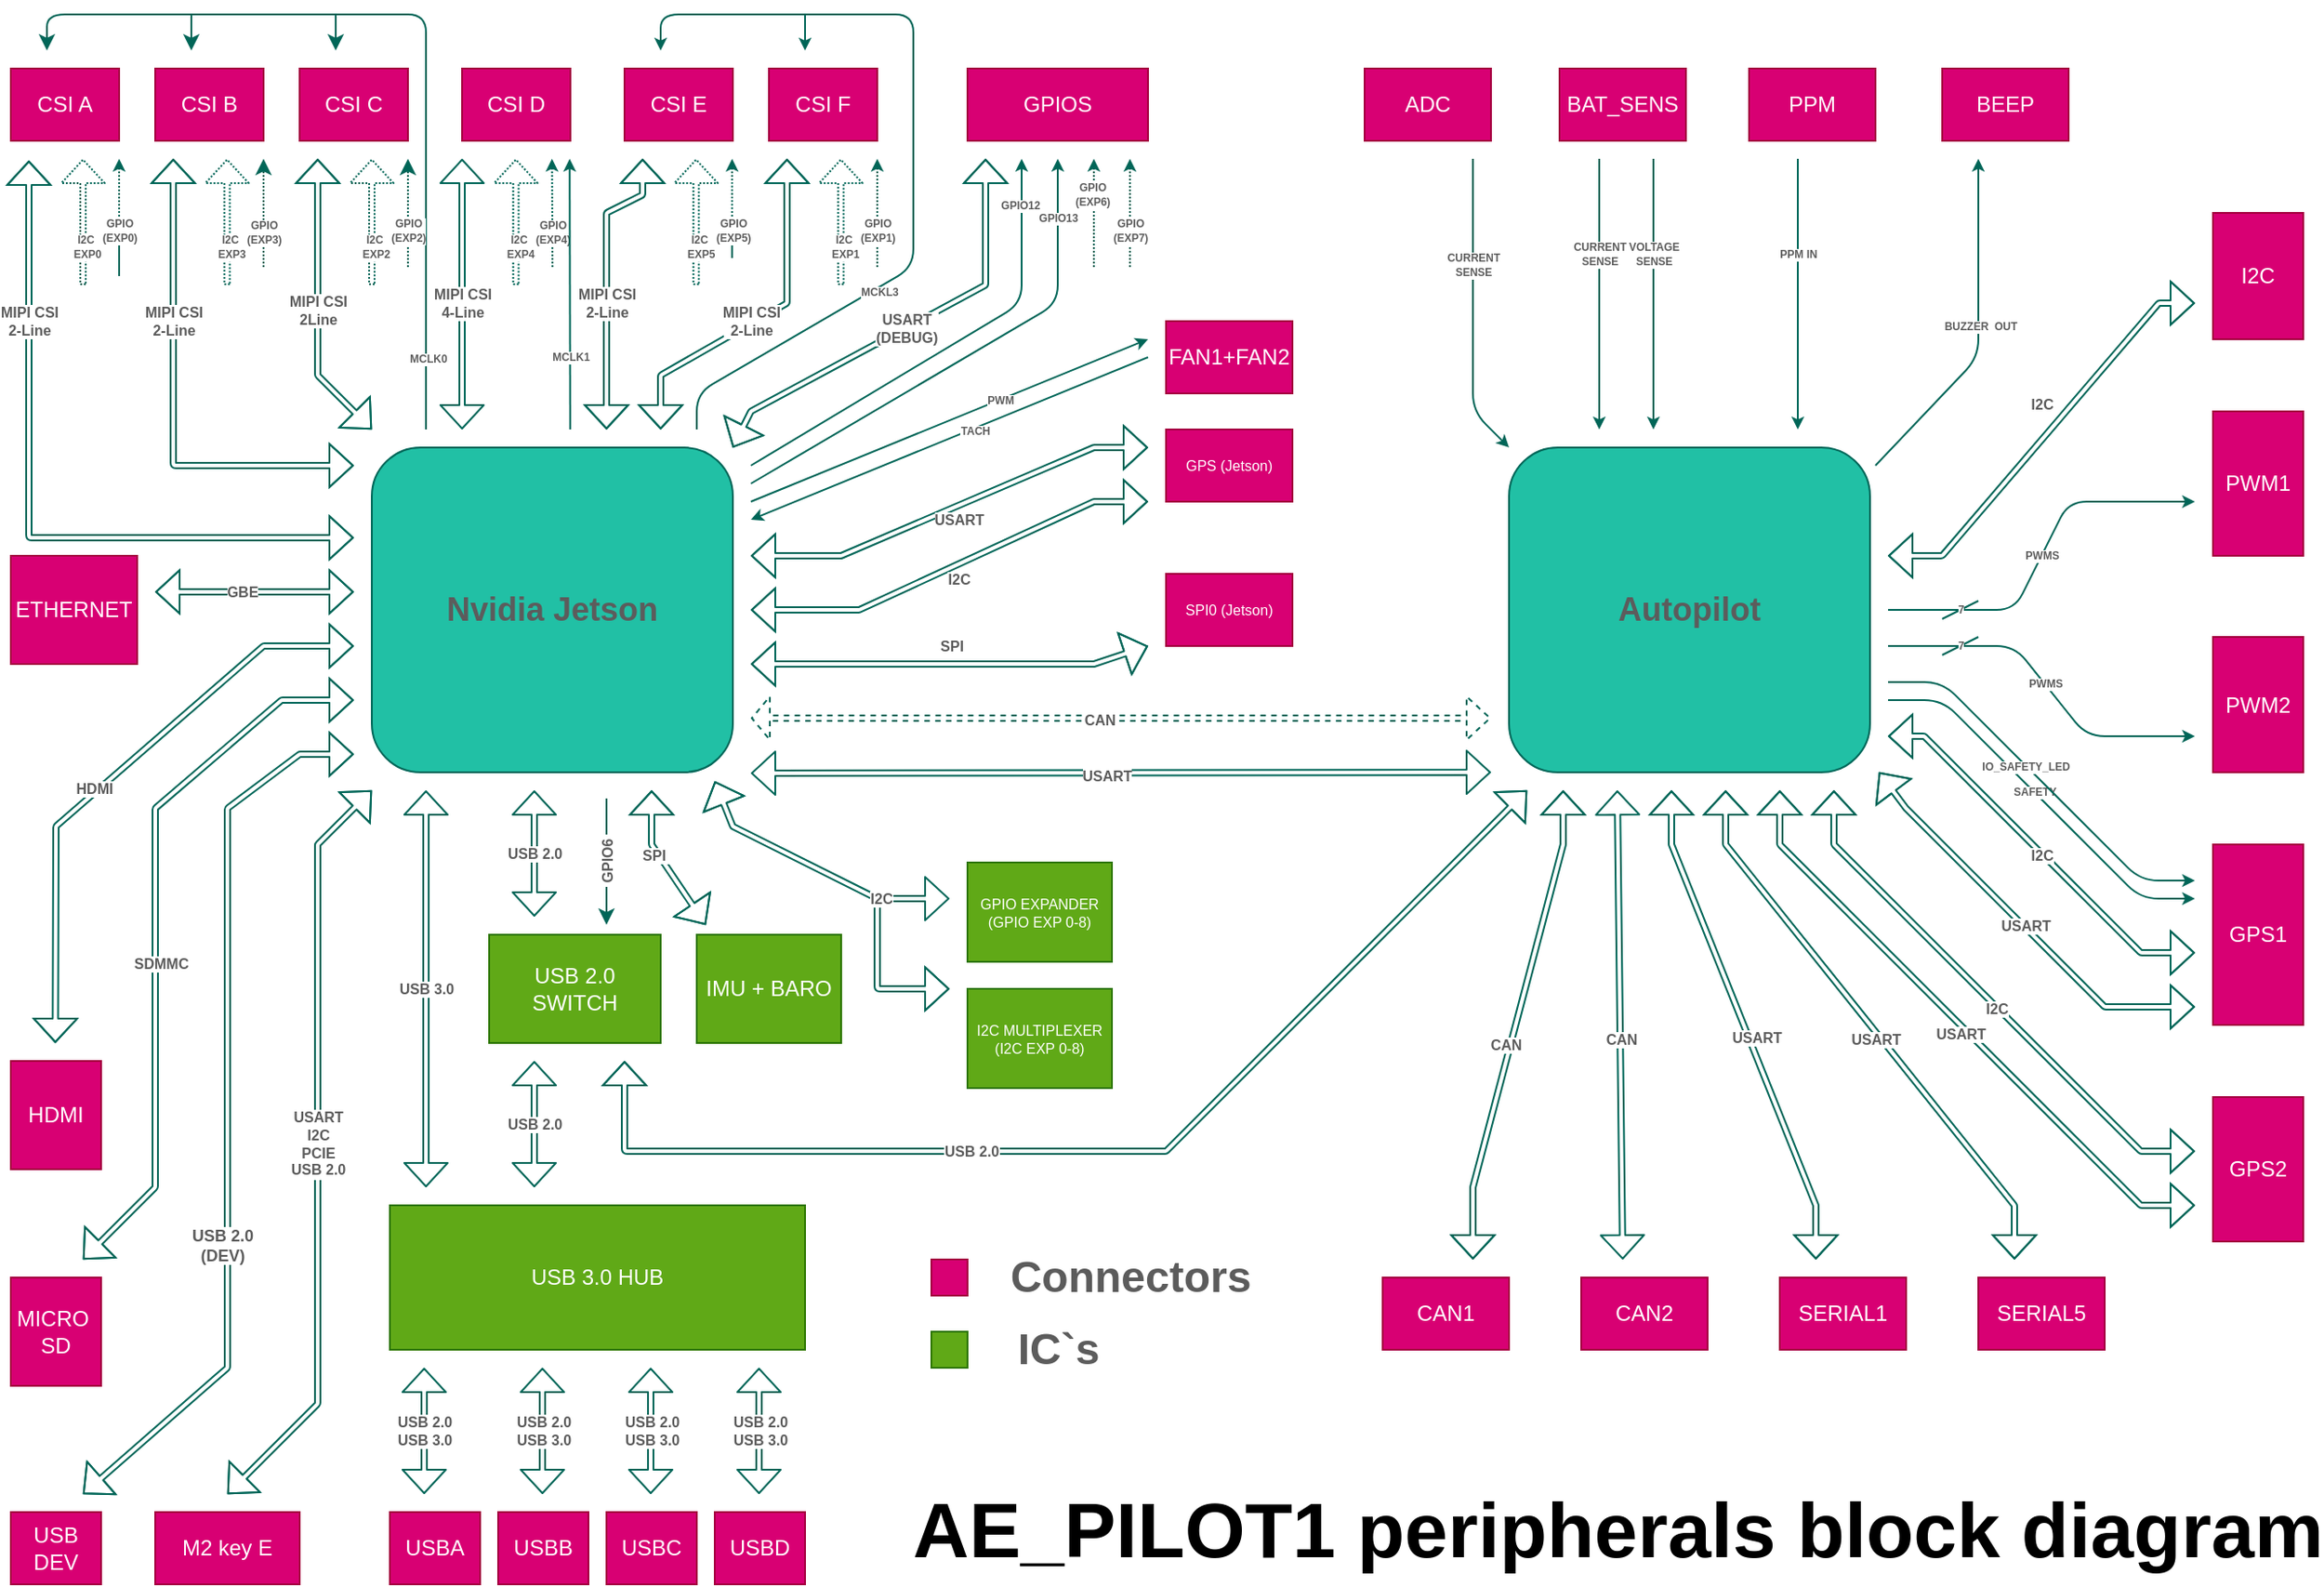 <mxfile version="14.8.3" type="device"><diagram name="Page-1" id="c7558073-3199-34d8-9f00-42111426c3f3"><mxGraphModel dx="3162" dy="1237" grid="1" gridSize="10" guides="1" tooltips="1" connect="1" arrows="1" fold="1" page="1" pageScale="1" pageWidth="826" pageHeight="1169" math="0" shadow="0"><root><mxCell id="0"/><mxCell id="1" parent="0"/><mxCell id="6GykgVxnJvxnCeOibvYY-97" value="&lt;font style=&quot;font-size: 18px&quot;&gt;&lt;b&gt;Nvidia Jetson&lt;/b&gt;&lt;/font&gt;" style="rounded=1;whiteSpace=wrap;html=1;fillColor=#21C0A5;strokeColor=#006658;fontColor=#5C5C5C;" parent="1" vertex="1"><mxGeometry x="-280" y="390" width="200" height="180" as="geometry"/></mxCell><mxCell id="6GykgVxnJvxnCeOibvYY-98" value="&lt;font style=&quot;font-size: 18px&quot;&gt;&lt;b&gt;Autopilot&lt;/b&gt;&lt;/font&gt;" style="rounded=1;whiteSpace=wrap;html=1;fillColor=#21C0A5;strokeColor=#006658;fontColor=#5C5C5C;" parent="1" vertex="1"><mxGeometry x="350" y="390" width="200" height="180" as="geometry"/></mxCell><mxCell id="6GykgVxnJvxnCeOibvYY-100" value="" style="endArrow=classic;startArrow=block;html=1;strokeWidth=1;shape=flexArrow;targetPerimeterSpacing=0;endSize=4;strokeColor=#006658;fontColor=#5C5C5C;width=3;startSize=4;" parent="1" edge="1"><mxGeometry width="100" height="100" relative="1" as="geometry"><mxPoint x="-70" y="570.5" as="sourcePoint"/><mxPoint x="340" y="570" as="targetPoint"/></mxGeometry></mxCell><mxCell id="6GykgVxnJvxnCeOibvYY-101" value="USART" style="edgeLabel;html=1;align=center;verticalAlign=middle;resizable=0;points=[];fontColor=#5C5C5C;fontSize=8;fontStyle=1" parent="6GykgVxnJvxnCeOibvYY-100" vertex="1" connectable="0"><mxGeometry x="-0.115" y="-2" relative="1" as="geometry"><mxPoint x="15" y="-1" as="offset"/></mxGeometry></mxCell><mxCell id="6GykgVxnJvxnCeOibvYY-103" value="USB 3.0 HUB" style="rounded=0;whiteSpace=wrap;html=1;fillColor=#60a917;strokeColor=#2D7600;fontColor=#ffffff;" parent="1" vertex="1"><mxGeometry x="-270" y="810" width="230" height="80" as="geometry"/></mxCell><mxCell id="6GykgVxnJvxnCeOibvYY-107" value="USB 2.0 SWITCH" style="rounded=0;whiteSpace=wrap;html=1;sketch=0;fontColor=#ffffff;strokeColor=#2D7600;fillColor=#60a917;" parent="1" vertex="1"><mxGeometry x="-215" y="660" width="95" height="60" as="geometry"/></mxCell><mxCell id="6GykgVxnJvxnCeOibvYY-108" value="USB 2.0" style="shape=flexArrow;endArrow=classic;startArrow=classic;html=1;fontColor=#5C5C5C;strokeColor=#006658;fillColor=none;fontSize=8;fontStyle=1;width=3;endSize=4;startSize=4;" parent="1" edge="1"><mxGeometry width="100" height="100" relative="1" as="geometry"><mxPoint x="-190" y="650" as="sourcePoint"/><mxPoint x="-190" y="580" as="targetPoint"/></mxGeometry></mxCell><mxCell id="6GykgVxnJvxnCeOibvYY-109" value="USB 3.0" style="shape=flexArrow;endArrow=classic;startArrow=classic;html=1;fontColor=#5C5C5C;strokeColor=#006658;fillColor=none;fontSize=8;fontStyle=1;width=3;endSize=4;startSize=4;" parent="1" edge="1"><mxGeometry width="100" height="100" relative="1" as="geometry"><mxPoint x="-250" y="800" as="sourcePoint"/><mxPoint x="-250" y="580" as="targetPoint"/></mxGeometry></mxCell><mxCell id="6GykgVxnJvxnCeOibvYY-110" value="USB 2.0" style="shape=flexArrow;endArrow=classic;startArrow=classic;html=1;fontColor=#5C5C5C;strokeColor=#006658;fillColor=none;fontSize=8;fontStyle=1;width=3;endSize=4;startSize=4;" parent="1" edge="1"><mxGeometry width="100" height="100" relative="1" as="geometry"><mxPoint x="-190" y="800" as="sourcePoint"/><mxPoint x="-190" y="730" as="targetPoint"/></mxGeometry></mxCell><mxCell id="6GykgVxnJvxnCeOibvYY-111" value="" style="shape=flexArrow;endArrow=classic;startArrow=classic;html=1;fontColor=#5C5C5C;strokeColor=#006658;fillColor=none;width=3;endSize=4;startSize=4;" parent="1" edge="1"><mxGeometry width="100" height="100" relative="1" as="geometry"><mxPoint x="-140" y="730" as="sourcePoint"/><mxPoint x="360" y="580" as="targetPoint"/><Array as="points"><mxPoint x="-140" y="780"/><mxPoint x="160" y="780"/></Array></mxGeometry></mxCell><mxCell id="6GykgVxnJvxnCeOibvYY-112" value="USB 2.0" style="edgeLabel;html=1;align=center;verticalAlign=middle;resizable=0;points=[];fontColor=#5C5C5C;fontSize=8;fontStyle=1" parent="6GykgVxnJvxnCeOibvYY-111" vertex="1" connectable="0"><mxGeometry x="-0.148" y="4" relative="1" as="geometry"><mxPoint x="-28" y="4" as="offset"/></mxGeometry></mxCell><mxCell id="6GykgVxnJvxnCeOibvYY-113" value="&amp;nbsp;GPIO6&amp;nbsp;" style="endArrow=classic;html=1;fontColor=#5C5C5C;strokeColor=#006658;fillColor=none;horizontal=0;labelPosition=center;verticalLabelPosition=middle;align=center;verticalAlign=middle;fontSize=8;fontStyle=1" parent="1" edge="1"><mxGeometry width="50" height="50" relative="1" as="geometry"><mxPoint x="-150" y="584.5" as="sourcePoint"/><mxPoint x="-150" y="654.5" as="targetPoint"/><Array as="points"><mxPoint x="-150" y="614.5"/></Array></mxGeometry></mxCell><mxCell id="6GykgVxnJvxnCeOibvYY-114" value="USBA" style="rounded=0;whiteSpace=wrap;html=1;sketch=0;fontColor=#ffffff;strokeColor=#A50040;fillColor=#d80073;" parent="1" vertex="1"><mxGeometry x="-270" y="980" width="50" height="40" as="geometry"/></mxCell><mxCell id="6GykgVxnJvxnCeOibvYY-115" value="USBB" style="rounded=0;whiteSpace=wrap;html=1;sketch=0;fontColor=#ffffff;strokeColor=#A50040;fillColor=#d80073;" parent="1" vertex="1"><mxGeometry x="-210" y="980" width="50" height="40" as="geometry"/></mxCell><mxCell id="6GykgVxnJvxnCeOibvYY-116" value="USBC" style="rounded=0;whiteSpace=wrap;html=1;sketch=0;fontColor=#ffffff;strokeColor=#A50040;fillColor=#d80073;" parent="1" vertex="1"><mxGeometry x="-150" y="980" width="50" height="40" as="geometry"/></mxCell><mxCell id="6GykgVxnJvxnCeOibvYY-117" value="USBD" style="rounded=0;whiteSpace=wrap;html=1;sketch=0;fontColor=#ffffff;strokeColor=#A50040;fillColor=#d80073;" parent="1" vertex="1"><mxGeometry x="-90" y="980" width="50" height="40" as="geometry"/></mxCell><mxCell id="6GykgVxnJvxnCeOibvYY-118" value="USB 2.0 &lt;br style=&quot;font-size: 8px;&quot;&gt;USB 3.0" style="shape=flexArrow;endArrow=classic;startArrow=classic;html=1;fontColor=#5C5C5C;strokeColor=#006658;fillColor=none;fontSize=8;fontStyle=1;width=3;endSize=4;startSize=4;" parent="1" edge="1"><mxGeometry width="100" height="100" relative="1" as="geometry"><mxPoint x="-251" y="970" as="sourcePoint"/><mxPoint x="-251" y="900" as="targetPoint"/></mxGeometry></mxCell><mxCell id="6GykgVxnJvxnCeOibvYY-121" value="USB 2.0 &lt;br style=&quot;font-size: 8px;&quot;&gt;USB 3.0" style="shape=flexArrow;endArrow=classic;startArrow=classic;html=1;fontColor=#5C5C5C;strokeColor=#006658;fillColor=none;fontSize=8;fontStyle=1;width=3;endSize=4;startSize=4;" parent="1" edge="1"><mxGeometry width="100" height="100" relative="1" as="geometry"><mxPoint x="-185.5" y="970" as="sourcePoint"/><mxPoint x="-185.5" y="900" as="targetPoint"/></mxGeometry></mxCell><mxCell id="6GykgVxnJvxnCeOibvYY-122" value="USB 2.0 &lt;br style=&quot;font-size: 8px;&quot;&gt;USB 3.0" style="shape=flexArrow;endArrow=classic;startArrow=classic;html=1;fontColor=#5C5C5C;strokeColor=#006658;fillColor=none;fontSize=8;fontStyle=1;width=3;endSize=4;startSize=4;" parent="1" edge="1"><mxGeometry width="100" height="100" relative="1" as="geometry"><mxPoint x="-125.5" y="970" as="sourcePoint"/><mxPoint x="-125.5" y="900" as="targetPoint"/></mxGeometry></mxCell><mxCell id="6GykgVxnJvxnCeOibvYY-123" value="USB 2.0 &lt;br style=&quot;font-size: 8px;&quot;&gt;USB 3.0" style="shape=flexArrow;endArrow=classic;startArrow=classic;html=1;fontColor=#5C5C5C;strokeColor=#006658;fillColor=none;fontSize=8;fontStyle=1;width=3;endSize=4;startSize=4;" parent="1" edge="1"><mxGeometry width="100" height="100" relative="1" as="geometry"><mxPoint x="-65.5" y="970" as="sourcePoint"/><mxPoint x="-65.5" y="900" as="targetPoint"/></mxGeometry></mxCell><mxCell id="6GykgVxnJvxnCeOibvYY-124" value="M2 key E" style="rounded=0;whiteSpace=wrap;html=1;sketch=0;fontColor=#ffffff;strokeColor=#A50040;fillColor=#d80073;" parent="1" vertex="1"><mxGeometry x="-400" y="980" width="80" height="40" as="geometry"/></mxCell><mxCell id="6GykgVxnJvxnCeOibvYY-125" value="" style="shape=flexArrow;endArrow=classic;startArrow=classic;html=1;fontColor=#5C5C5C;strokeColor=#006658;fillColor=none;width=3;endSize=4;startSize=4;" parent="1" edge="1"><mxGeometry width="100" height="100" relative="1" as="geometry"><mxPoint x="-360" y="970" as="sourcePoint"/><mxPoint x="-280" y="580" as="targetPoint"/><Array as="points"><mxPoint x="-310" y="920"/><mxPoint x="-310" y="610"/></Array></mxGeometry></mxCell><mxCell id="6GykgVxnJvxnCeOibvYY-126" value="USART&lt;br style=&quot;font-size: 8px;&quot;&gt;I2C&lt;br style=&quot;font-size: 8px;&quot;&gt;PCIE&lt;br style=&quot;font-size: 8px;&quot;&gt;USB 2.0" style="edgeLabel;html=1;align=center;verticalAlign=middle;resizable=0;points=[];fontColor=#5C5C5C;fontSize=8;fontStyle=1" parent="6GykgVxnJvxnCeOibvYY-125" vertex="1" connectable="0"><mxGeometry x="0.199" y="5" relative="1" as="geometry"><mxPoint x="5" y="39" as="offset"/></mxGeometry></mxCell><mxCell id="6GykgVxnJvxnCeOibvYY-127" value="USB DEV" style="rounded=0;whiteSpace=wrap;html=1;sketch=0;fontColor=#ffffff;strokeColor=#A50040;fillColor=#d80073;" parent="1" vertex="1"><mxGeometry x="-480" y="980" width="50" height="40" as="geometry"/></mxCell><mxCell id="6GykgVxnJvxnCeOibvYY-128" value="" style="shape=flexArrow;endArrow=classic;startArrow=classic;html=1;fontColor=#5C5C5C;strokeColor=#006658;fillColor=none;strokeWidth=1;endSize=4;startSize=4;width=3;" parent="1" edge="1"><mxGeometry width="100" height="100" relative="1" as="geometry"><mxPoint x="-440" y="970" as="sourcePoint"/><mxPoint x="-290" y="560" as="targetPoint"/><Array as="points"><mxPoint x="-360" y="900"/><mxPoint x="-360" y="590"/><mxPoint x="-320" y="560"/></Array></mxGeometry></mxCell><mxCell id="6GykgVxnJvxnCeOibvYY-129" value="USB 2.0&lt;br style=&quot;font-size: 9px;&quot;&gt;(DEV)" style="edgeLabel;html=1;align=center;verticalAlign=middle;resizable=0;points=[];fontColor=#5C5C5C;fontSize=9;fontStyle=1" parent="6GykgVxnJvxnCeOibvYY-128" vertex="1" connectable="0"><mxGeometry x="-0.296" y="3" relative="1" as="geometry"><mxPoint as="offset"/></mxGeometry></mxCell><mxCell id="6GykgVxnJvxnCeOibvYY-131" value="MICRO&amp;nbsp;&lt;br&gt;SD" style="rounded=0;whiteSpace=wrap;html=1;sketch=0;fontColor=#ffffff;strokeColor=#A50040;fillColor=#d80073;" parent="1" vertex="1"><mxGeometry x="-480" y="850" width="50" height="60" as="geometry"/></mxCell><mxCell id="6GykgVxnJvxnCeOibvYY-132" value="" style="shape=flexArrow;endArrow=classic;startArrow=classic;html=1;fontColor=#5C5C5C;strokeColor=#006658;fillColor=none;strokeWidth=1;endSize=4;startSize=4;width=3;" parent="1" edge="1"><mxGeometry width="100" height="100" relative="1" as="geometry"><mxPoint x="-440" y="840" as="sourcePoint"/><mxPoint x="-290" y="530" as="targetPoint"/><Array as="points"><mxPoint x="-400" y="800"/><mxPoint x="-400" y="590"/><mxPoint x="-330" y="530"/></Array></mxGeometry></mxCell><mxCell id="6GykgVxnJvxnCeOibvYY-133" value="SDMMC" style="edgeLabel;html=1;align=center;verticalAlign=middle;resizable=0;points=[];fontColor=#5C5C5C;fontSize=8;fontStyle=1" parent="6GykgVxnJvxnCeOibvYY-132" vertex="1" connectable="0"><mxGeometry x="-0.095" y="-3" relative="1" as="geometry"><mxPoint as="offset"/></mxGeometry></mxCell><mxCell id="6GykgVxnJvxnCeOibvYY-135" value="HDMI" style="rounded=0;whiteSpace=wrap;html=1;sketch=0;fontColor=#ffffff;strokeColor=#A50040;fillColor=#d80073;" parent="1" vertex="1"><mxGeometry x="-480" y="730" width="50" height="60" as="geometry"/></mxCell><mxCell id="6GykgVxnJvxnCeOibvYY-136" value="" style="shape=flexArrow;endArrow=classic;startArrow=classic;html=1;fontColor=#5C5C5C;strokeColor=#006658;fillColor=none;width=3;endSize=4;startSize=4;" parent="1" edge="1"><mxGeometry width="100" height="100" relative="1" as="geometry"><mxPoint x="-455.34" y="720" as="sourcePoint"/><mxPoint x="-290" y="500" as="targetPoint"/><Array as="points"><mxPoint x="-455" y="600"/><mxPoint x="-340" y="500"/></Array></mxGeometry></mxCell><mxCell id="6GykgVxnJvxnCeOibvYY-137" value="HDMI" style="edgeLabel;html=1;align=center;verticalAlign=middle;resizable=0;points=[];fontColor=#5C5C5C;fontSize=8;fontStyle=1" parent="6GykgVxnJvxnCeOibvYY-136" vertex="1" connectable="0"><mxGeometry x="-0.072" y="2" relative="1" as="geometry"><mxPoint as="offset"/></mxGeometry></mxCell><mxCell id="6GykgVxnJvxnCeOibvYY-138" value="IMU + BARO" style="rounded=0;whiteSpace=wrap;html=1;sketch=0;fontColor=#ffffff;strokeColor=#2D7600;fillColor=#60a917;" parent="1" vertex="1"><mxGeometry x="-100" y="660" width="80" height="60" as="geometry"/></mxCell><mxCell id="6GykgVxnJvxnCeOibvYY-139" value="" style="shape=flexArrow;endArrow=classic;startArrow=classic;html=1;fontColor=#5C5C5C;strokeColor=#006658;fillColor=none;width=3;endSize=4;startSize=4;" parent="1" edge="1"><mxGeometry width="100" height="100" relative="1" as="geometry"><mxPoint x="-125" y="580" as="sourcePoint"/><mxPoint x="-95" y="654.5" as="targetPoint"/><Array as="points"><mxPoint x="-125" y="610"/></Array></mxGeometry></mxCell><mxCell id="6GykgVxnJvxnCeOibvYY-141" value="&amp;nbsp;SPI&amp;nbsp;" style="edgeLabel;html=1;align=center;verticalAlign=middle;resizable=0;points=[];fontColor=#5C5C5C;fontSize=8;fontStyle=1" parent="6GykgVxnJvxnCeOibvYY-139" vertex="1" connectable="0"><mxGeometry x="0.107" y="4" relative="1" as="geometry"><mxPoint x="-12" y="-6" as="offset"/></mxGeometry></mxCell><mxCell id="6GykgVxnJvxnCeOibvYY-142" value="ETHERNET" style="rounded=0;whiteSpace=wrap;html=1;sketch=0;fontColor=#ffffff;strokeColor=#A50040;fillColor=#d80073;" parent="1" vertex="1"><mxGeometry x="-480" y="450" width="70" height="60" as="geometry"/></mxCell><mxCell id="6GykgVxnJvxnCeOibvYY-143" value="" style="shape=flexArrow;endArrow=classic;startArrow=classic;html=1;fontColor=#5C5C5C;strokeColor=#006658;fillColor=none;width=3;endSize=4;startSize=4;" parent="1" edge="1"><mxGeometry width="100" height="100" relative="1" as="geometry"><mxPoint x="-400" y="470" as="sourcePoint"/><mxPoint x="-290" y="470" as="targetPoint"/><Array as="points"><mxPoint x="-380" y="470"/></Array></mxGeometry></mxCell><mxCell id="6GykgVxnJvxnCeOibvYY-144" value="GBE" style="edgeLabel;html=1;align=center;verticalAlign=middle;resizable=0;points=[];fontColor=#5C5C5C;fontSize=8;fontStyle=1" parent="6GykgVxnJvxnCeOibvYY-143" vertex="1" connectable="0"><mxGeometry x="-0.13" relative="1" as="geometry"><mxPoint as="offset"/></mxGeometry></mxCell><mxCell id="6GykgVxnJvxnCeOibvYY-146" value="CSI A" style="rounded=0;whiteSpace=wrap;html=1;sketch=0;fontColor=#ffffff;strokeColor=#A50040;fillColor=#d80073;" parent="1" vertex="1"><mxGeometry x="-480" y="180" width="60" height="40" as="geometry"/></mxCell><mxCell id="6GykgVxnJvxnCeOibvYY-147" value="CSI B" style="rounded=0;whiteSpace=wrap;html=1;sketch=0;fontColor=#ffffff;strokeColor=#A50040;fillColor=#d80073;" parent="1" vertex="1"><mxGeometry x="-400" y="180" width="60" height="40" as="geometry"/></mxCell><mxCell id="6GykgVxnJvxnCeOibvYY-148" value="CSI C" style="rounded=0;whiteSpace=wrap;html=1;sketch=0;fontColor=#ffffff;strokeColor=#A50040;fillColor=#d80073;" parent="1" vertex="1"><mxGeometry x="-320" y="180" width="60" height="40" as="geometry"/></mxCell><mxCell id="6GykgVxnJvxnCeOibvYY-149" value="CSI D" style="rounded=0;whiteSpace=wrap;html=1;sketch=0;fontColor=#ffffff;strokeColor=#A50040;fillColor=#d80073;" parent="1" vertex="1"><mxGeometry x="-230" y="180" width="60" height="40" as="geometry"/></mxCell><mxCell id="6GykgVxnJvxnCeOibvYY-150" value="CSI E" style="rounded=0;whiteSpace=wrap;html=1;sketch=0;fontColor=#ffffff;strokeColor=#A50040;fillColor=#d80073;" parent="1" vertex="1"><mxGeometry x="-140" y="180" width="60" height="40" as="geometry"/></mxCell><mxCell id="6GykgVxnJvxnCeOibvYY-151" value="CSI F" style="rounded=0;whiteSpace=wrap;html=1;sketch=0;fontColor=#ffffff;strokeColor=#A50040;fillColor=#d80073;" parent="1" vertex="1"><mxGeometry x="-60" y="180" width="60" height="40" as="geometry"/></mxCell><mxCell id="6GykgVxnJvxnCeOibvYY-153" value="MIPI CSI&lt;br&gt;2-Line" style="shape=flexArrow;endArrow=classic;startArrow=classic;html=1;fontSize=8;fontColor=#5C5C5C;strokeColor=#006658;fillColor=none;fontStyle=1;width=3;endSize=4;startSize=4;" parent="1" edge="1"><mxGeometry x="0.542" width="100" height="100" relative="1" as="geometry"><mxPoint x="-290" y="440" as="sourcePoint"/><mxPoint x="-470" y="231" as="targetPoint"/><Array as="points"><mxPoint x="-470" y="440"/><mxPoint x="-470" y="340"/></Array><mxPoint as="offset"/></mxGeometry></mxCell><mxCell id="6GykgVxnJvxnCeOibvYY-154" value="" style="shape=flexArrow;endArrow=classic;startArrow=classic;html=1;fontSize=8;fontColor=#5C5C5C;strokeColor=#006658;fillColor=none;width=3;endSize=4;startSize=4;" parent="1" edge="1"><mxGeometry width="100" height="100" relative="1" as="geometry"><mxPoint x="-390" y="230" as="sourcePoint"/><mxPoint x="-290" y="400" as="targetPoint"/><Array as="points"><mxPoint x="-390" y="320"/><mxPoint x="-390" y="400"/><mxPoint x="-330" y="400"/></Array></mxGeometry></mxCell><mxCell id="6GykgVxnJvxnCeOibvYY-155" value="MIPI CSI&lt;br&gt;2-Line" style="edgeLabel;html=1;align=center;verticalAlign=middle;resizable=0;points=[];fontSize=8;fontColor=#5C5C5C;fontStyle=1" parent="6GykgVxnJvxnCeOibvYY-154" vertex="1" connectable="0"><mxGeometry x="-0.304" y="2" relative="1" as="geometry"><mxPoint x="-2" y="-4" as="offset"/></mxGeometry></mxCell><mxCell id="6GykgVxnJvxnCeOibvYY-156" value="MIPI CSI&lt;br&gt;2Line" style="shape=flexArrow;endArrow=classic;startArrow=classic;html=1;fontSize=8;fontColor=#5C5C5C;strokeColor=#006658;fillColor=none;fontStyle=1;width=3;endSize=4;startSize=4;" parent="1" edge="1"><mxGeometry x="-0.034" width="100" height="100" relative="1" as="geometry"><mxPoint x="-280" y="380" as="sourcePoint"/><mxPoint x="-310" y="230" as="targetPoint"/><Array as="points"><mxPoint x="-310" y="350"/><mxPoint x="-310" y="280"/></Array><mxPoint as="offset"/></mxGeometry></mxCell><mxCell id="6GykgVxnJvxnCeOibvYY-157" value="" style="endArrow=classic;html=1;fontSize=8;fontColor=#5C5C5C;strokeColor=#006658;fillColor=none;" parent="1" edge="1"><mxGeometry width="50" height="50" relative="1" as="geometry"><mxPoint x="-250" y="380" as="sourcePoint"/><mxPoint x="-460" y="170" as="targetPoint"/><Array as="points"><mxPoint x="-250" y="150"/><mxPoint x="-460" y="150"/></Array></mxGeometry></mxCell><mxCell id="6GykgVxnJvxnCeOibvYY-161" value="MCLK0" style="edgeLabel;html=1;align=center;verticalAlign=middle;resizable=0;points=[];fontSize=6;fontColor=#5C5C5C;fontStyle=1" parent="6GykgVxnJvxnCeOibvYY-157" vertex="1" connectable="0"><mxGeometry x="-0.654" y="-1" relative="1" as="geometry"><mxPoint y="40" as="offset"/></mxGeometry></mxCell><mxCell id="6GykgVxnJvxnCeOibvYY-158" value="" style="endArrow=classic;html=1;fontSize=8;fontColor=#5C5C5C;strokeColor=#006658;fillColor=none;" parent="1" edge="1"><mxGeometry width="50" height="50" relative="1" as="geometry"><mxPoint x="-380" y="150" as="sourcePoint"/><mxPoint x="-380" y="170" as="targetPoint"/></mxGeometry></mxCell><mxCell id="6GykgVxnJvxnCeOibvYY-160" value="" style="endArrow=classic;html=1;fontSize=8;fontColor=#5C5C5C;strokeColor=#006658;fillColor=none;" parent="1" edge="1"><mxGeometry width="50" height="50" relative="1" as="geometry"><mxPoint x="-300" y="150" as="sourcePoint"/><mxPoint x="-300" y="170" as="targetPoint"/></mxGeometry></mxCell><mxCell id="XRGhqU8ePfBb6yl33pm2-1" value="" style="endArrow=classic;html=1;startSize=4;endSize=4;strokeWidth=1;strokeColor=#006658;fontColor=#5C5C5C;dashed=1;dashPattern=1 1;" edge="1" parent="1"><mxGeometry width="50" height="50" relative="1" as="geometry"><mxPoint x="-420" y="270" as="sourcePoint"/><mxPoint x="-420" y="230" as="targetPoint"/><Array as="points"><mxPoint x="-420" y="270"/><mxPoint x="-420" y="300"/></Array></mxGeometry></mxCell><mxCell id="XRGhqU8ePfBb6yl33pm2-6" value="GPIO&lt;br style=&quot;font-size: 6px;&quot;&gt;(EXP0)" style="edgeLabel;html=1;align=center;verticalAlign=middle;resizable=0;points=[];fontSize=6;fontColor=#5C5C5C;fontStyle=1" vertex="1" connectable="0" parent="XRGhqU8ePfBb6yl33pm2-1"><mxGeometry x="0.716" relative="1" as="geometry"><mxPoint y="26" as="offset"/></mxGeometry></mxCell><mxCell id="XRGhqU8ePfBb6yl33pm2-3" value="" style="endArrow=classic;html=1;fontColor=#5C5C5C;strokeColor=#006658;fillColor=#21C0A5;dashed=1;shadow=0;dashPattern=1 1;" edge="1" parent="1"><mxGeometry width="50" height="50" relative="1" as="geometry"><mxPoint x="-340" y="290" as="sourcePoint"/><mxPoint x="-340" y="230" as="targetPoint"/><Array as="points"/></mxGeometry></mxCell><mxCell id="XRGhqU8ePfBb6yl33pm2-5" value="GPIO&lt;br style=&quot;font-size: 6px;&quot;&gt;(EXP3)" style="edgeLabel;html=1;align=center;verticalAlign=middle;resizable=0;points=[];fontColor=#5C5C5C;fontSize=6;fontStyle=1" vertex="1" connectable="0" parent="XRGhqU8ePfBb6yl33pm2-3"><mxGeometry x="0.591" y="-1" relative="1" as="geometry"><mxPoint x="-1" y="28" as="offset"/></mxGeometry></mxCell><mxCell id="XRGhqU8ePfBb6yl33pm2-4" value="" style="endArrow=classic;html=1;fontColor=#5C5C5C;strokeColor=#006658;fillColor=#21C0A5;dashed=1;dashPattern=1 1;" edge="1" parent="1"><mxGeometry width="50" height="50" relative="1" as="geometry"><mxPoint x="-260" y="290" as="sourcePoint"/><mxPoint x="-260" y="230" as="targetPoint"/><Array as="points"/></mxGeometry></mxCell><mxCell id="XRGhqU8ePfBb6yl33pm2-7" value="GPIO&lt;br&gt;(EXP2)" style="edgeLabel;html=1;align=center;verticalAlign=middle;resizable=0;points=[];fontSize=6;fontColor=#5C5C5C;fontStyle=1" vertex="1" connectable="0" parent="XRGhqU8ePfBb6yl33pm2-4"><mxGeometry x="0.396" relative="1" as="geometry"><mxPoint y="22" as="offset"/></mxGeometry></mxCell><mxCell id="XRGhqU8ePfBb6yl33pm2-8" value="" style="shape=flexArrow;endArrow=classic;startArrow=classic;html=1;fontSize=8;fontColor=#5C5C5C;strokeColor=#006658;startSize=4;endSize=4;width=3;" edge="1" parent="1"><mxGeometry width="100" height="100" relative="1" as="geometry"><mxPoint x="-230" y="380" as="sourcePoint"/><mxPoint x="-230" y="230" as="targetPoint"/></mxGeometry></mxCell><mxCell id="XRGhqU8ePfBb6yl33pm2-9" value="MIPI CSI&lt;br&gt;4-Line" style="edgeLabel;html=1;align=center;verticalAlign=middle;resizable=0;points=[];fontSize=8;fontColor=#5C5C5C;fontStyle=1" vertex="1" connectable="0" parent="XRGhqU8ePfBb6yl33pm2-8"><mxGeometry x="0.145" y="1" relative="1" as="geometry"><mxPoint x="1" y="16" as="offset"/></mxGeometry></mxCell><mxCell id="XRGhqU8ePfBb6yl33pm2-10" value="" style="shape=flexArrow;endArrow=classic;startArrow=classic;html=1;fontSize=8;fontColor=#5C5C5C;strokeColor=#006658;startSize=4;endSize=4;width=3;" edge="1" parent="1"><mxGeometry width="100" height="100" relative="1" as="geometry"><mxPoint x="-150" y="380" as="sourcePoint"/><mxPoint x="-130" y="230" as="targetPoint"/><Array as="points"><mxPoint x="-150" y="260"/><mxPoint x="-130" y="250"/></Array></mxGeometry></mxCell><mxCell id="XRGhqU8ePfBb6yl33pm2-11" value="MIPI CSI&lt;br&gt;2-Line" style="edgeLabel;html=1;align=center;verticalAlign=middle;resizable=0;points=[];fontSize=8;fontColor=#5C5C5C;fontStyle=1" vertex="1" connectable="0" parent="XRGhqU8ePfBb6yl33pm2-10"><mxGeometry x="0.145" y="1" relative="1" as="geometry"><mxPoint x="1" y="23" as="offset"/></mxGeometry></mxCell><mxCell id="XRGhqU8ePfBb6yl33pm2-13" value="" style="shape=flexArrow;endArrow=classic;startArrow=classic;html=1;fontSize=8;fontColor=#5C5C5C;strokeColor=#006658;startSize=4;endSize=4;width=3;" edge="1" parent="1"><mxGeometry width="100" height="100" relative="1" as="geometry"><mxPoint x="-120" y="380" as="sourcePoint"/><mxPoint x="-50" y="230" as="targetPoint"/><Array as="points"><mxPoint x="-120" y="350"/><mxPoint x="-50" y="310"/><mxPoint x="-50" y="250"/></Array></mxGeometry></mxCell><mxCell id="XRGhqU8ePfBb6yl33pm2-14" value="MIPI CSI&lt;br&gt;2-Line" style="edgeLabel;html=1;align=center;verticalAlign=middle;resizable=0;points=[];fontSize=8;fontColor=#5C5C5C;fontStyle=1" vertex="1" connectable="0" parent="XRGhqU8ePfBb6yl33pm2-13"><mxGeometry x="0.145" y="1" relative="1" as="geometry"><mxPoint x="-18" y="10" as="offset"/></mxGeometry></mxCell><mxCell id="XRGhqU8ePfBb6yl33pm2-15" value="" style="endArrow=classic;html=1;fontSize=8;fontColor=#5C5C5C;startSize=4;endSize=4;strokeColor=#006658;dashed=1;dashPattern=1 1;" edge="1" parent="1"><mxGeometry width="50" height="50" relative="1" as="geometry"><mxPoint x="-179.91" y="290" as="sourcePoint"/><mxPoint x="-180.2" y="230" as="targetPoint"/></mxGeometry></mxCell><mxCell id="XRGhqU8ePfBb6yl33pm2-16" value="GPIO&lt;br style=&quot;font-size: 6px;&quot;&gt;(EXP4)" style="edgeLabel;html=1;align=center;verticalAlign=middle;resizable=0;points=[];fontSize=6;fontColor=#5C5C5C;fontStyle=1" vertex="1" connectable="0" parent="XRGhqU8ePfBb6yl33pm2-15"><mxGeometry x="0.523" y="1" relative="1" as="geometry"><mxPoint x="1" y="26" as="offset"/></mxGeometry></mxCell><mxCell id="XRGhqU8ePfBb6yl33pm2-17" value="" style="endArrow=classic;html=1;fontSize=6;fontColor=#5C5C5C;startSize=4;endSize=4;strokeColor=#006658;" edge="1" parent="1"><mxGeometry width="50" height="50" relative="1" as="geometry"><mxPoint x="-170.11" y="380" as="sourcePoint"/><mxPoint x="-170.4" y="230" as="targetPoint"/></mxGeometry></mxCell><mxCell id="XRGhqU8ePfBb6yl33pm2-18" value="MCLK1" style="edgeLabel;html=1;align=center;verticalAlign=middle;resizable=0;points=[];fontSize=6;fontColor=#5C5C5C;fontStyle=1" vertex="1" connectable="0" parent="XRGhqU8ePfBb6yl33pm2-17"><mxGeometry x="-0.119" y="2" relative="1" as="geometry"><mxPoint x="2" y="26" as="offset"/></mxGeometry></mxCell><mxCell id="XRGhqU8ePfBb6yl33pm2-19" value="" style="endArrow=classic;html=1;fontSize=6;fontColor=#5C5C5C;startSize=4;endSize=4;strokeColor=#006658;dashed=1;dashPattern=1 1;" edge="1" parent="1"><mxGeometry width="50" height="50" relative="1" as="geometry"><mxPoint x="-80.4" y="270" as="sourcePoint"/><mxPoint x="-80.4" y="230" as="targetPoint"/><Array as="points"><mxPoint x="-80.4" y="290"/><mxPoint x="-80.4" y="250"/></Array></mxGeometry></mxCell><mxCell id="XRGhqU8ePfBb6yl33pm2-20" value="GPIO&lt;br&gt;(EXP5)" style="edgeLabel;html=1;align=center;verticalAlign=middle;resizable=0;points=[];fontSize=6;fontColor=#5C5C5C;fontStyle=1" vertex="1" connectable="0" parent="XRGhqU8ePfBb6yl33pm2-19"><mxGeometry x="-0.12" y="1" relative="1" as="geometry"><mxPoint x="1" y="-5" as="offset"/></mxGeometry></mxCell><mxCell id="XRGhqU8ePfBb6yl33pm2-21" value="" style="endArrow=classic;html=1;fontSize=6;fontColor=#5C5C5C;startSize=4;endSize=4;strokeColor=#006658;dashed=1;dashPattern=1 1;" edge="1" parent="1"><mxGeometry width="50" height="50" relative="1" as="geometry"><mxPoint y="290" as="sourcePoint"/><mxPoint y="230" as="targetPoint"/><Array as="points"><mxPoint y="290"/></Array></mxGeometry></mxCell><mxCell id="XRGhqU8ePfBb6yl33pm2-22" value="GPIO&lt;br&gt;(EXP1)" style="edgeLabel;html=1;align=center;verticalAlign=middle;resizable=0;points=[];fontSize=6;fontColor=#5C5C5C;fontStyle=1" vertex="1" connectable="0" parent="XRGhqU8ePfBb6yl33pm2-21"><mxGeometry x="-0.423" y="-1" relative="1" as="geometry"><mxPoint x="-1" y="-3" as="offset"/></mxGeometry></mxCell><mxCell id="XRGhqU8ePfBb6yl33pm2-23" value="" style="endArrow=classic;html=1;fontSize=6;fontColor=#5C5C5C;startSize=4;endSize=4;strokeColor=#006658;" edge="1" parent="1"><mxGeometry width="50" height="50" relative="1" as="geometry"><mxPoint x="-100" y="380" as="sourcePoint"/><mxPoint x="-120" y="170" as="targetPoint"/><Array as="points"><mxPoint x="-100" y="360"/><mxPoint x="20" y="290"/><mxPoint x="20" y="250"/><mxPoint x="20" y="150"/><mxPoint x="-120" y="150"/></Array></mxGeometry></mxCell><mxCell id="XRGhqU8ePfBb6yl33pm2-25" value="MCKL3" style="edgeLabel;html=1;align=center;verticalAlign=middle;resizable=0;points=[];fontSize=6;fontColor=#5C5C5C;fontStyle=1" vertex="1" connectable="0" parent="XRGhqU8ePfBb6yl33pm2-23"><mxGeometry x="-0.412" y="-2" relative="1" as="geometry"><mxPoint as="offset"/></mxGeometry></mxCell><mxCell id="XRGhqU8ePfBb6yl33pm2-24" value="" style="endArrow=classic;html=1;fontSize=6;fontColor=#5C5C5C;startSize=4;endSize=4;strokeColor=#006658;" edge="1" parent="1"><mxGeometry width="50" height="50" relative="1" as="geometry"><mxPoint x="-40" y="150" as="sourcePoint"/><mxPoint x="-40" y="170" as="targetPoint"/></mxGeometry></mxCell><mxCell id="XRGhqU8ePfBb6yl33pm2-26" value="I2C MULTIPLEXER&lt;br&gt;(I2C EXP 0-8)" style="rounded=0;whiteSpace=wrap;html=1;sketch=0;fontSize=8;fontColor=#ffffff;strokeColor=#2D7600;fillColor=#60a917;" vertex="1" parent="1"><mxGeometry x="50" y="690" width="80" height="55" as="geometry"/></mxCell><mxCell id="XRGhqU8ePfBb6yl33pm2-27" value="GPIO EXPANDER&lt;br&gt;(GPIO EXP 0-8)" style="rounded=0;whiteSpace=wrap;html=1;sketch=0;fontSize=8;fontColor=#ffffff;strokeColor=#2D7600;fillColor=#60a917;" vertex="1" parent="1"><mxGeometry x="50" y="620" width="80" height="55" as="geometry"/></mxCell><mxCell id="XRGhqU8ePfBb6yl33pm2-28" value="" style="shape=flexArrow;endArrow=classic;startArrow=classic;html=1;fontSize=8;fontColor=#5C5C5C;startSize=4;endSize=4;strokeColor=#006658;width=3;" edge="1" parent="1"><mxGeometry width="100" height="100" relative="1" as="geometry"><mxPoint x="40" y="690" as="sourcePoint"/><mxPoint x="-90" y="575" as="targetPoint"/><Array as="points"><mxPoint y="690"/><mxPoint y="640"/><mxPoint x="-80" y="600"/></Array></mxGeometry></mxCell><mxCell id="XRGhqU8ePfBb6yl33pm2-29" value="" style="shape=flexArrow;endArrow=classic;html=1;fontSize=8;fontColor=#5C5C5C;startSize=4;endSize=4;strokeColor=#006658;width=3;" edge="1" parent="1"><mxGeometry width="50" height="50" relative="1" as="geometry"><mxPoint y="640" as="sourcePoint"/><mxPoint x="40" y="640" as="targetPoint"/><Array as="points"><mxPoint x="40" y="640"/></Array></mxGeometry></mxCell><mxCell id="XRGhqU8ePfBb6yl33pm2-32" value="I2C" style="edgeLabel;html=1;align=center;verticalAlign=middle;resizable=0;points=[];fontSize=8;fontColor=#5C5C5C;fontStyle=1" vertex="1" connectable="0" parent="XRGhqU8ePfBb6yl33pm2-29"><mxGeometry x="-0.921" relative="1" as="geometry"><mxPoint as="offset"/></mxGeometry></mxCell><mxCell id="XRGhqU8ePfBb6yl33pm2-33" value="" style="shape=flexArrow;endArrow=classic;html=1;shadow=0;dashed=1;fontSize=8;fontColor=#5C5C5C;startSize=3;endSize=4;strokeColor=#006658;width=3;dashPattern=1 1;" edge="1" parent="1"><mxGeometry width="50" height="50" relative="1" as="geometry"><mxPoint x="-440" y="300" as="sourcePoint"/><mxPoint x="-440" y="230" as="targetPoint"/></mxGeometry></mxCell><mxCell id="XRGhqU8ePfBb6yl33pm2-34" value="I2C&amp;nbsp;&lt;br style=&quot;font-size: 6px;&quot;&gt;EXP0" style="edgeLabel;html=1;align=center;verticalAlign=middle;resizable=0;points=[];fontSize=6;fontColor=#5C5C5C;fontStyle=1" vertex="1" connectable="0" parent="XRGhqU8ePfBb6yl33pm2-33"><mxGeometry x="-0.384" y="-2" relative="1" as="geometry"><mxPoint as="offset"/></mxGeometry></mxCell><mxCell id="XRGhqU8ePfBb6yl33pm2-35" value="" style="shape=flexArrow;endArrow=classic;html=1;shadow=0;dashed=1;fontSize=8;fontColor=#5C5C5C;startSize=3;endSize=4;strokeColor=#006658;width=3;dashPattern=1 1;" edge="1" parent="1"><mxGeometry width="50" height="50" relative="1" as="geometry"><mxPoint x="-360.2" y="300" as="sourcePoint"/><mxPoint x="-360.2" y="230" as="targetPoint"/></mxGeometry></mxCell><mxCell id="XRGhqU8ePfBb6yl33pm2-36" value="I2C&amp;nbsp;&lt;br style=&quot;font-size: 6px&quot;&gt;EXP3" style="edgeLabel;html=1;align=center;verticalAlign=middle;resizable=0;points=[];fontSize=6;fontColor=#5C5C5C;fontStyle=1" vertex="1" connectable="0" parent="XRGhqU8ePfBb6yl33pm2-35"><mxGeometry x="-0.384" y="-2" relative="1" as="geometry"><mxPoint as="offset"/></mxGeometry></mxCell><mxCell id="XRGhqU8ePfBb6yl33pm2-38" value="" style="shape=flexArrow;endArrow=classic;html=1;shadow=0;dashed=1;fontSize=8;fontColor=#5C5C5C;startSize=3;endSize=4;strokeColor=#006658;width=3;dashPattern=1 1;" edge="1" parent="1"><mxGeometry width="50" height="50" relative="1" as="geometry"><mxPoint x="-280" y="300" as="sourcePoint"/><mxPoint x="-280" y="230" as="targetPoint"/></mxGeometry></mxCell><mxCell id="XRGhqU8ePfBb6yl33pm2-39" value="I2C&amp;nbsp;&lt;br style=&quot;font-size: 6px&quot;&gt;EXP2" style="edgeLabel;html=1;align=center;verticalAlign=middle;resizable=0;points=[];fontSize=6;fontColor=#5C5C5C;fontStyle=1" vertex="1" connectable="0" parent="XRGhqU8ePfBb6yl33pm2-38"><mxGeometry x="-0.384" y="-2" relative="1" as="geometry"><mxPoint as="offset"/></mxGeometry></mxCell><mxCell id="XRGhqU8ePfBb6yl33pm2-40" value="" style="shape=flexArrow;endArrow=classic;html=1;shadow=0;dashed=1;fontSize=8;fontColor=#5C5C5C;startSize=3;endSize=4;strokeColor=#006658;width=3;dashPattern=1 1;" edge="1" parent="1"><mxGeometry width="50" height="50" relative="1" as="geometry"><mxPoint x="-200.2" y="300" as="sourcePoint"/><mxPoint x="-200.2" y="230" as="targetPoint"/></mxGeometry></mxCell><mxCell id="XRGhqU8ePfBb6yl33pm2-41" value="I2C&amp;nbsp;&lt;br style=&quot;font-size: 6px&quot;&gt;EXP4" style="edgeLabel;html=1;align=center;verticalAlign=middle;resizable=0;points=[];fontSize=6;fontColor=#5C5C5C;fontStyle=1" vertex="1" connectable="0" parent="XRGhqU8ePfBb6yl33pm2-40"><mxGeometry x="-0.384" y="-2" relative="1" as="geometry"><mxPoint as="offset"/></mxGeometry></mxCell><mxCell id="XRGhqU8ePfBb6yl33pm2-42" value="" style="shape=flexArrow;endArrow=classic;html=1;shadow=0;dashed=1;fontSize=8;fontColor=#5C5C5C;startSize=3;endSize=4;strokeColor=#006658;width=3;dashPattern=1 1;" edge="1" parent="1"><mxGeometry width="50" height="50" relative="1" as="geometry"><mxPoint x="-100.33" y="300" as="sourcePoint"/><mxPoint x="-100.33" y="230" as="targetPoint"/></mxGeometry></mxCell><mxCell id="XRGhqU8ePfBb6yl33pm2-43" value="I2C&amp;nbsp;&lt;br style=&quot;font-size: 6px&quot;&gt;EXP5" style="edgeLabel;html=1;align=center;verticalAlign=middle;resizable=0;points=[];fontSize=6;fontColor=#5C5C5C;fontStyle=1" vertex="1" connectable="0" parent="XRGhqU8ePfBb6yl33pm2-42"><mxGeometry x="-0.384" y="-2" relative="1" as="geometry"><mxPoint as="offset"/></mxGeometry></mxCell><mxCell id="XRGhqU8ePfBb6yl33pm2-46" value="" style="shape=flexArrow;endArrow=classic;html=1;shadow=0;dashed=1;fontSize=8;fontColor=#5C5C5C;startSize=3;endSize=4;strokeColor=#006658;width=3;dashPattern=1 1;" edge="1" parent="1"><mxGeometry width="50" height="50" relative="1" as="geometry"><mxPoint x="-20.17" y="300" as="sourcePoint"/><mxPoint x="-20.17" y="230" as="targetPoint"/></mxGeometry></mxCell><mxCell id="XRGhqU8ePfBb6yl33pm2-47" value="I2C&amp;nbsp;&lt;br style=&quot;font-size: 6px&quot;&gt;EXP1" style="edgeLabel;html=1;align=center;verticalAlign=middle;resizable=0;points=[];fontSize=6;fontColor=#5C5C5C;fontStyle=1" vertex="1" connectable="0" parent="XRGhqU8ePfBb6yl33pm2-46"><mxGeometry x="-0.384" y="-2" relative="1" as="geometry"><mxPoint as="offset"/></mxGeometry></mxCell><mxCell id="XRGhqU8ePfBb6yl33pm2-48" value="GPIOS" style="rounded=0;whiteSpace=wrap;html=1;sketch=0;fontSize=12;fontColor=#ffffff;strokeColor=#A50040;fillColor=#d80073;" vertex="1" parent="1"><mxGeometry x="50" y="180" width="100" height="40" as="geometry"/></mxCell><mxCell id="XRGhqU8ePfBb6yl33pm2-49" value="&lt;font style=&quot;font-size: 12px&quot;&gt;FAN1+FAN2&lt;/font&gt;" style="rounded=0;whiteSpace=wrap;html=1;sketch=0;fontSize=6;fontColor=#ffffff;strokeColor=#A50040;fillColor=#d80073;" vertex="1" parent="1"><mxGeometry x="160" y="320" width="70" height="40" as="geometry"/></mxCell><mxCell id="XRGhqU8ePfBb6yl33pm2-51" value="USART&lt;br&gt;(DEBUG)" style="shape=flexArrow;endArrow=classic;startArrow=classic;html=1;fontColor=#5C5C5C;strokeColor=#006658;fillColor=none;fontSize=8;fontStyle=1;width=3;endSize=4;startSize=4;" edge="1" parent="1"><mxGeometry width="100" height="100" relative="1" as="geometry"><mxPoint x="-80" y="390" as="sourcePoint"/><mxPoint x="60" y="230" as="targetPoint"/><Array as="points"><mxPoint x="-70" y="370"/><mxPoint x="60" y="300"/></Array></mxGeometry></mxCell><mxCell id="XRGhqU8ePfBb6yl33pm2-52" value="" style="endArrow=classic;html=1;shadow=0;dashed=1;dashPattern=1 1;fontSize=12;fontColor=#5C5C5C;startSize=3;endSize=4;strokeColor=#006658;" edge="1" parent="1"><mxGeometry width="50" height="50" relative="1" as="geometry"><mxPoint x="120" y="290" as="sourcePoint"/><mxPoint x="120" y="230" as="targetPoint"/></mxGeometry></mxCell><mxCell id="XRGhqU8ePfBb6yl33pm2-53" value="GPIO&lt;br style=&quot;font-size: 6px;&quot;&gt;(EXP6)" style="edgeLabel;html=1;align=center;verticalAlign=middle;resizable=0;points=[];fontSize=6;fontColor=#5C5C5C;fontStyle=1" vertex="1" connectable="0" parent="XRGhqU8ePfBb6yl33pm2-52"><mxGeometry x="-0.233" y="1" relative="1" as="geometry"><mxPoint y="-17" as="offset"/></mxGeometry></mxCell><mxCell id="XRGhqU8ePfBb6yl33pm2-54" value="" style="endArrow=classic;html=1;shadow=0;dashed=1;dashPattern=1 1;fontSize=12;fontColor=#5C5C5C;startSize=3;endSize=4;strokeColor=#006658;" edge="1" parent="1"><mxGeometry width="50" height="50" relative="1" as="geometry"><mxPoint x="140" y="290" as="sourcePoint"/><mxPoint x="140" y="230" as="targetPoint"/></mxGeometry></mxCell><mxCell id="XRGhqU8ePfBb6yl33pm2-55" value="GPIO&lt;br style=&quot;font-size: 6px&quot;&gt;(EXP7)" style="edgeLabel;html=1;align=center;verticalAlign=middle;resizable=0;points=[];fontSize=6;fontColor=#5C5C5C;fontStyle=1" vertex="1" connectable="0" parent="XRGhqU8ePfBb6yl33pm2-54"><mxGeometry x="-0.233" y="1" relative="1" as="geometry"><mxPoint x="1" y="3" as="offset"/></mxGeometry></mxCell><mxCell id="XRGhqU8ePfBb6yl33pm2-56" value="" style="endArrow=classic;html=1;shadow=0;fontSize=6;fontColor=#5C5C5C;startSize=3;endSize=4;strokeColor=#006658;" edge="1" parent="1"><mxGeometry width="50" height="50" relative="1" as="geometry"><mxPoint x="-70" y="400" as="sourcePoint"/><mxPoint x="80" y="230" as="targetPoint"/><Array as="points"><mxPoint x="80" y="310"/></Array></mxGeometry></mxCell><mxCell id="XRGhqU8ePfBb6yl33pm2-58" value="GPIO12" style="edgeLabel;html=1;align=center;verticalAlign=middle;resizable=0;points=[];fontSize=6;fontColor=#5C5C5C;fontStyle=1" vertex="1" connectable="0" parent="XRGhqU8ePfBb6yl33pm2-56"><mxGeometry x="0.691" y="1" relative="1" as="geometry"><mxPoint y="-14" as="offset"/></mxGeometry></mxCell><mxCell id="XRGhqU8ePfBb6yl33pm2-57" value="" style="endArrow=classic;html=1;shadow=0;fontSize=6;fontColor=#5C5C5C;startSize=3;endSize=4;strokeColor=#006658;" edge="1" parent="1"><mxGeometry width="50" height="50" relative="1" as="geometry"><mxPoint x="-70" y="410" as="sourcePoint"/><mxPoint x="100" y="230" as="targetPoint"/><Array as="points"><mxPoint x="100" y="310"/></Array></mxGeometry></mxCell><mxCell id="XRGhqU8ePfBb6yl33pm2-59" value="GPIO13" style="edgeLabel;html=1;align=center;verticalAlign=middle;resizable=0;points=[];fontSize=6;fontColor=#5C5C5C;fontStyle=1" vertex="1" connectable="0" parent="XRGhqU8ePfBb6yl33pm2-57"><mxGeometry x="0.675" relative="1" as="geometry"><mxPoint y="-12" as="offset"/></mxGeometry></mxCell><mxCell id="XRGhqU8ePfBb6yl33pm2-60" value="" style="endArrow=classic;html=1;shadow=0;fontSize=6;fontColor=#5C5C5C;startSize=3;endSize=4;strokeColor=#006658;fontStyle=1" edge="1" parent="1"><mxGeometry width="50" height="50" relative="1" as="geometry"><mxPoint x="-70" y="420" as="sourcePoint"/><mxPoint x="150" y="330" as="targetPoint"/><Array as="points"><mxPoint x="150" y="330"/></Array></mxGeometry></mxCell><mxCell id="XRGhqU8ePfBb6yl33pm2-61" value="PWM" style="edgeLabel;html=1;align=center;verticalAlign=middle;resizable=0;points=[];fontSize=6;fontColor=#5C5C5C;fontStyle=1" vertex="1" connectable="0" parent="XRGhqU8ePfBb6yl33pm2-60"><mxGeometry x="0.253" relative="1" as="geometry"><mxPoint as="offset"/></mxGeometry></mxCell><mxCell id="XRGhqU8ePfBb6yl33pm2-62" value="" style="endArrow=classic;html=1;shadow=0;fontSize=6;fontColor=#5C5C5C;startSize=3;endSize=4;strokeColor=#006658;" edge="1" parent="1"><mxGeometry width="50" height="50" relative="1" as="geometry"><mxPoint x="150" y="340" as="sourcePoint"/><mxPoint x="-70" y="430" as="targetPoint"/><Array as="points"><mxPoint x="150" y="340"/></Array></mxGeometry></mxCell><mxCell id="XRGhqU8ePfBb6yl33pm2-63" value="TACH" style="edgeLabel;html=1;align=center;verticalAlign=middle;resizable=0;points=[];fontSize=6;fontColor=#5C5C5C;fontStyle=1" vertex="1" connectable="0" parent="XRGhqU8ePfBb6yl33pm2-62"><mxGeometry x="-0.125" y="1" relative="1" as="geometry"><mxPoint as="offset"/></mxGeometry></mxCell><mxCell id="XRGhqU8ePfBb6yl33pm2-64" value="" style="shape=flexArrow;endArrow=classic;startArrow=classic;html=1;shadow=0;fontSize=4;fontColor=#5C5C5C;startSize=3;endSize=4;strokeColor=#006658;width=3;dashed=1;" edge="1" parent="1"><mxGeometry width="100" height="100" relative="1" as="geometry"><mxPoint x="-70" y="540" as="sourcePoint"/><mxPoint x="340" y="540" as="targetPoint"/></mxGeometry></mxCell><mxCell id="XRGhqU8ePfBb6yl33pm2-65" value="CAN" style="edgeLabel;html=1;align=center;verticalAlign=middle;resizable=0;points=[];fontSize=8;fontColor=#5C5C5C;fontStyle=1" vertex="1" connectable="0" parent="XRGhqU8ePfBb6yl33pm2-64"><mxGeometry x="-0.062" y="-1" relative="1" as="geometry"><mxPoint as="offset"/></mxGeometry></mxCell><mxCell id="XRGhqU8ePfBb6yl33pm2-66" value="GPS (Jetson)" style="rounded=0;whiteSpace=wrap;html=1;sketch=0;fontSize=8;fontColor=#ffffff;strokeColor=#A50040;fillColor=#d80073;" vertex="1" parent="1"><mxGeometry x="160" y="380" width="70" height="40" as="geometry"/></mxCell><mxCell id="XRGhqU8ePfBb6yl33pm2-67" value="SPI0 (Jetson)" style="rounded=0;whiteSpace=wrap;html=1;sketch=0;fontSize=8;fontColor=#ffffff;strokeColor=#A50040;fillColor=#d80073;" vertex="1" parent="1"><mxGeometry x="160" y="460" width="70" height="40" as="geometry"/></mxCell><mxCell id="XRGhqU8ePfBb6yl33pm2-68" value="" style="shape=flexArrow;endArrow=classic;startArrow=classic;html=1;fontColor=#5C5C5C;strokeColor=#006658;fillColor=none;width=3;endSize=4;startSize=4;" edge="1" parent="1"><mxGeometry width="100" height="100" relative="1" as="geometry"><mxPoint x="-70" y="510" as="sourcePoint"/><mxPoint x="150" y="500" as="targetPoint"/><Array as="points"><mxPoint x="120" y="510"/></Array></mxGeometry></mxCell><mxCell id="XRGhqU8ePfBb6yl33pm2-69" value="&amp;nbsp;SPI&amp;nbsp;" style="edgeLabel;html=1;align=center;verticalAlign=middle;resizable=0;points=[];fontColor=#5C5C5C;fontSize=8;fontStyle=1" vertex="1" connectable="0" parent="XRGhqU8ePfBb6yl33pm2-68"><mxGeometry x="0.107" y="4" relative="1" as="geometry"><mxPoint x="-12" y="-6" as="offset"/></mxGeometry></mxCell><mxCell id="XRGhqU8ePfBb6yl33pm2-70" value="" style="endArrow=classic;startArrow=block;html=1;strokeWidth=1;shape=flexArrow;targetPerimeterSpacing=0;endSize=4;strokeColor=#006658;fontColor=#5C5C5C;width=3;startSize=4;" edge="1" parent="1"><mxGeometry width="100" height="100" relative="1" as="geometry"><mxPoint x="-70" y="450" as="sourcePoint"/><mxPoint x="150" y="390" as="targetPoint"/><Array as="points"><mxPoint x="-20" y="450"/><mxPoint x="120" y="390"/></Array></mxGeometry></mxCell><mxCell id="XRGhqU8ePfBb6yl33pm2-71" value="USART" style="edgeLabel;html=1;align=center;verticalAlign=middle;resizable=0;points=[];fontColor=#5C5C5C;fontSize=8;fontStyle=1" vertex="1" connectable="0" parent="XRGhqU8ePfBb6yl33pm2-70"><mxGeometry x="-0.115" y="-2" relative="1" as="geometry"><mxPoint x="15" y="-1" as="offset"/></mxGeometry></mxCell><mxCell id="XRGhqU8ePfBb6yl33pm2-72" value="" style="endArrow=classic;startArrow=block;html=1;strokeWidth=1;shape=flexArrow;targetPerimeterSpacing=0;endSize=4;strokeColor=#006658;fontColor=#5C5C5C;width=3;startSize=4;" edge="1" parent="1"><mxGeometry width="100" height="100" relative="1" as="geometry"><mxPoint x="-70" y="480" as="sourcePoint"/><mxPoint x="150" y="420" as="targetPoint"/><Array as="points"><mxPoint x="-10" y="480"/><mxPoint x="120" y="420"/></Array></mxGeometry></mxCell><mxCell id="XRGhqU8ePfBb6yl33pm2-73" value="I2C" style="edgeLabel;html=1;align=center;verticalAlign=middle;resizable=0;points=[];fontColor=#5C5C5C;fontSize=8;fontStyle=1" vertex="1" connectable="0" parent="XRGhqU8ePfBb6yl33pm2-72"><mxGeometry x="-0.115" y="-2" relative="1" as="geometry"><mxPoint x="15" y="-1" as="offset"/></mxGeometry></mxCell><mxCell id="XRGhqU8ePfBb6yl33pm2-75" value="ADC" style="rounded=0;whiteSpace=wrap;html=1;sketch=0;fontSize=12;fontColor=#ffffff;strokeColor=#A50040;fillColor=#d80073;" vertex="1" parent="1"><mxGeometry x="270" y="180" width="70" height="40" as="geometry"/></mxCell><mxCell id="XRGhqU8ePfBb6yl33pm2-76" value="BAT_SENS" style="rounded=0;whiteSpace=wrap;html=1;sketch=0;fontSize=12;fontColor=#ffffff;strokeColor=#A50040;fillColor=#d80073;" vertex="1" parent="1"><mxGeometry x="378" y="180" width="70" height="40" as="geometry"/></mxCell><mxCell id="XRGhqU8ePfBb6yl33pm2-77" value="PPM" style="rounded=0;whiteSpace=wrap;html=1;sketch=0;fontSize=12;fontColor=#ffffff;strokeColor=#A50040;fillColor=#d80073;" vertex="1" parent="1"><mxGeometry x="483" y="180" width="70" height="40" as="geometry"/></mxCell><mxCell id="XRGhqU8ePfBb6yl33pm2-78" value="BEEP" style="rounded=0;whiteSpace=wrap;html=1;sketch=0;fontSize=12;fontColor=#ffffff;strokeColor=#A50040;fillColor=#d80073;" vertex="1" parent="1"><mxGeometry x="590" y="180" width="70" height="40" as="geometry"/></mxCell><mxCell id="XRGhqU8ePfBb6yl33pm2-79" value="GPS2" style="rounded=0;whiteSpace=wrap;html=1;sketch=0;fontSize=12;fontColor=#ffffff;strokeColor=#A50040;fillColor=#d80073;" vertex="1" parent="1"><mxGeometry x="740" y="750" width="50" height="80" as="geometry"/></mxCell><mxCell id="XRGhqU8ePfBb6yl33pm2-80" value="GPS1" style="rounded=0;whiteSpace=wrap;html=1;sketch=0;fontSize=12;fontColor=#ffffff;strokeColor=#A50040;fillColor=#d80073;" vertex="1" parent="1"><mxGeometry x="740" y="610" width="50" height="100" as="geometry"/></mxCell><mxCell id="XRGhqU8ePfBb6yl33pm2-81" value="I2C" style="rounded=0;whiteSpace=wrap;html=1;sketch=0;fontSize=12;fontColor=#ffffff;strokeColor=#A50040;fillColor=#d80073;" vertex="1" parent="1"><mxGeometry x="740" y="260" width="50" height="70" as="geometry"/></mxCell><mxCell id="XRGhqU8ePfBb6yl33pm2-82" value="SERIAL1" style="rounded=0;whiteSpace=wrap;html=1;sketch=0;fontSize=12;fontColor=#ffffff;strokeColor=#A50040;fillColor=#d80073;" vertex="1" parent="1"><mxGeometry x="500" y="850" width="70" height="40" as="geometry"/></mxCell><mxCell id="XRGhqU8ePfBb6yl33pm2-83" value="SERIAL5" style="rounded=0;whiteSpace=wrap;html=1;sketch=0;fontSize=12;fontColor=#ffffff;strokeColor=#A50040;fillColor=#d80073;" vertex="1" parent="1"><mxGeometry x="610" y="850" width="70" height="40" as="geometry"/></mxCell><mxCell id="XRGhqU8ePfBb6yl33pm2-84" value="CAN1" style="rounded=0;whiteSpace=wrap;html=1;sketch=0;fontSize=12;fontColor=#ffffff;strokeColor=#A50040;fillColor=#d80073;" vertex="1" parent="1"><mxGeometry x="280" y="850" width="70" height="40" as="geometry"/></mxCell><mxCell id="XRGhqU8ePfBb6yl33pm2-85" value="CAN2" style="rounded=0;whiteSpace=wrap;html=1;sketch=0;fontSize=12;fontColor=#ffffff;strokeColor=#A50040;fillColor=#d80073;" vertex="1" parent="1"><mxGeometry x="390" y="850" width="70" height="40" as="geometry"/></mxCell><mxCell id="XRGhqU8ePfBb6yl33pm2-86" value="PWM1" style="rounded=0;whiteSpace=wrap;html=1;sketch=0;fontSize=12;fontColor=#ffffff;strokeColor=#A50040;fillColor=#d80073;" vertex="1" parent="1"><mxGeometry x="740" y="370" width="50" height="80" as="geometry"/></mxCell><mxCell id="XRGhqU8ePfBb6yl33pm2-87" value="PWM2" style="rounded=0;whiteSpace=wrap;html=1;sketch=0;fontSize=12;fontColor=#ffffff;strokeColor=#A50040;fillColor=#d80073;" vertex="1" parent="1"><mxGeometry x="740" y="495" width="50" height="75" as="geometry"/></mxCell><mxCell id="XRGhqU8ePfBb6yl33pm2-89" value="CAN" style="shape=flexArrow;endArrow=classic;startArrow=classic;html=1;fontColor=#5C5C5C;strokeColor=#006658;fillColor=none;fontSize=8;fontStyle=1;width=3;endSize=4;startSize=4;" edge="1" parent="1"><mxGeometry x="-0.092" y="3" width="100" height="100" relative="1" as="geometry"><mxPoint x="330" y="840" as="sourcePoint"/><mxPoint x="380" y="580" as="targetPoint"/><Array as="points"><mxPoint x="330" y="800"/><mxPoint x="380" y="610"/></Array><mxPoint as="offset"/></mxGeometry></mxCell><mxCell id="XRGhqU8ePfBb6yl33pm2-90" value="" style="shape=flexArrow;endArrow=classic;startArrow=classic;html=1;fontColor=#5C5C5C;strokeColor=#006658;fillColor=none;fontSize=8;fontStyle=1;width=3;endSize=4;startSize=4;" edge="1" parent="1"><mxGeometry width="100" height="100" relative="1" as="geometry"><mxPoint x="413" y="840" as="sourcePoint"/><mxPoint x="410" y="580" as="targetPoint"/></mxGeometry></mxCell><mxCell id="XRGhqU8ePfBb6yl33pm2-91" value="CAN" style="edgeLabel;html=1;align=center;verticalAlign=middle;resizable=0;points=[];fontSize=8;fontColor=#5C5C5C;fontStyle=1" vertex="1" connectable="0" parent="XRGhqU8ePfBb6yl33pm2-90"><mxGeometry x="-0.127" y="-2" relative="1" as="geometry"><mxPoint x="-2" y="-9" as="offset"/></mxGeometry></mxCell><mxCell id="XRGhqU8ePfBb6yl33pm2-93" value="" style="shape=flexArrow;endArrow=classic;startArrow=classic;html=1;fontColor=#5C5C5C;strokeColor=#006658;fillColor=none;fontSize=8;fontStyle=1;width=3;endSize=4;startSize=4;" edge="1" parent="1"><mxGeometry width="100" height="100" relative="1" as="geometry"><mxPoint x="520" y="840" as="sourcePoint"/><mxPoint x="440" y="580" as="targetPoint"/><Array as="points"><mxPoint x="520" y="810"/><mxPoint x="440" y="610"/></Array></mxGeometry></mxCell><mxCell id="XRGhqU8ePfBb6yl33pm2-94" value="USART" style="edgeLabel;html=1;align=center;verticalAlign=middle;resizable=0;points=[];fontSize=8;fontColor=#5C5C5C;fontStyle=1" vertex="1" connectable="0" parent="XRGhqU8ePfBb6yl33pm2-93"><mxGeometry x="-0.127" y="-2" relative="1" as="geometry"><mxPoint x="-2" y="-9" as="offset"/></mxGeometry></mxCell><mxCell id="XRGhqU8ePfBb6yl33pm2-97" value="" style="shape=flexArrow;endArrow=classic;startArrow=classic;html=1;fontColor=#5C5C5C;strokeColor=#006658;fillColor=none;fontSize=8;fontStyle=1;width=3;endSize=4;startSize=4;" edge="1" parent="1"><mxGeometry width="100" height="100" relative="1" as="geometry"><mxPoint x="630" y="840" as="sourcePoint"/><mxPoint x="470" y="580" as="targetPoint"/><Array as="points"><mxPoint x="630" y="810"/><mxPoint x="470" y="610"/></Array></mxGeometry></mxCell><mxCell id="XRGhqU8ePfBb6yl33pm2-98" value="USART" style="edgeLabel;html=1;align=center;verticalAlign=middle;resizable=0;points=[];fontSize=8;fontColor=#5C5C5C;fontStyle=1" vertex="1" connectable="0" parent="XRGhqU8ePfBb6yl33pm2-97"><mxGeometry x="-0.127" y="-2" relative="1" as="geometry"><mxPoint x="-11" y="-7" as="offset"/></mxGeometry></mxCell><mxCell id="XRGhqU8ePfBb6yl33pm2-99" value="" style="shape=flexArrow;endArrow=classic;startArrow=classic;html=1;fontColor=#5C5C5C;strokeColor=#006658;fillColor=none;fontSize=8;fontStyle=1;width=3;endSize=4;startSize=4;" edge="1" parent="1"><mxGeometry width="100" height="100" relative="1" as="geometry"><mxPoint x="730" y="810" as="sourcePoint"/><mxPoint x="500" y="580" as="targetPoint"/><Array as="points"><mxPoint x="700" y="810"/><mxPoint x="500" y="610"/></Array></mxGeometry></mxCell><mxCell id="XRGhqU8ePfBb6yl33pm2-100" value="USART" style="edgeLabel;html=1;align=center;verticalAlign=middle;resizable=0;points=[];fontSize=8;fontColor=#5C5C5C;fontStyle=1" vertex="1" connectable="0" parent="XRGhqU8ePfBb6yl33pm2-99"><mxGeometry x="-0.127" y="-2" relative="1" as="geometry"><mxPoint x="-17" y="-9" as="offset"/></mxGeometry></mxCell><mxCell id="XRGhqU8ePfBb6yl33pm2-101" value="" style="shape=flexArrow;endArrow=classic;startArrow=classic;html=1;fontColor=#5C5C5C;strokeColor=#006658;fillColor=none;fontSize=8;fontStyle=1;width=3;endSize=4;startSize=4;" edge="1" parent="1"><mxGeometry width="100" height="100" relative="1" as="geometry"><mxPoint x="730" y="780" as="sourcePoint"/><mxPoint x="530" y="580.0" as="targetPoint"/><Array as="points"><mxPoint x="700" y="780"/><mxPoint x="530" y="610"/></Array></mxGeometry></mxCell><mxCell id="XRGhqU8ePfBb6yl33pm2-102" value="I2C" style="edgeLabel;html=1;align=center;verticalAlign=middle;resizable=0;points=[];fontSize=8;fontColor=#5C5C5C;fontStyle=1" vertex="1" connectable="0" parent="XRGhqU8ePfBb6yl33pm2-101"><mxGeometry x="-0.127" y="-2" relative="1" as="geometry"><mxPoint x="-10" y="-6" as="offset"/></mxGeometry></mxCell><mxCell id="XRGhqU8ePfBb6yl33pm2-103" value="" style="shape=flexArrow;endArrow=classic;startArrow=classic;html=1;fontColor=#5C5C5C;strokeColor=#006658;fillColor=none;fontSize=8;fontStyle=1;width=3;endSize=4;startSize=4;" edge="1" parent="1"><mxGeometry width="100" height="100" relative="1" as="geometry"><mxPoint x="730" y="700" as="sourcePoint"/><mxPoint x="555" y="570" as="targetPoint"/><Array as="points"><mxPoint x="680" y="700"/><mxPoint x="570" y="590"/></Array></mxGeometry></mxCell><mxCell id="XRGhqU8ePfBb6yl33pm2-104" value="USART" style="edgeLabel;html=1;align=center;verticalAlign=middle;resizable=0;points=[];fontSize=8;fontColor=#5C5C5C;fontStyle=1" vertex="1" connectable="0" parent="XRGhqU8ePfBb6yl33pm2-103"><mxGeometry x="-0.127" y="-2" relative="1" as="geometry"><mxPoint x="-10" y="-8" as="offset"/></mxGeometry></mxCell><mxCell id="XRGhqU8ePfBb6yl33pm2-105" value="" style="shape=flexArrow;endArrow=classic;startArrow=classic;html=1;fontColor=#5C5C5C;strokeColor=#006658;fillColor=none;fontSize=8;fontStyle=1;width=3;endSize=4;startSize=4;" edge="1" parent="1"><mxGeometry width="100" height="100" relative="1" as="geometry"><mxPoint x="730" y="670" as="sourcePoint"/><mxPoint x="560" y="550" as="targetPoint"/><Array as="points"><mxPoint x="700" y="670"/><mxPoint x="580" y="550"/></Array></mxGeometry></mxCell><mxCell id="XRGhqU8ePfBb6yl33pm2-106" value="I2C" style="edgeLabel;html=1;align=center;verticalAlign=middle;resizable=0;points=[];fontSize=8;fontColor=#5C5C5C;fontStyle=1" vertex="1" connectable="0" parent="XRGhqU8ePfBb6yl33pm2-105"><mxGeometry x="-0.127" y="-2" relative="1" as="geometry"><mxPoint x="-10" y="-6" as="offset"/></mxGeometry></mxCell><mxCell id="XRGhqU8ePfBb6yl33pm2-108" value="" style="endArrow=classic;html=1;shadow=0;fontSize=8;fontColor=#5C5C5C;startSize=3;endSize=4;strokeColor=#006658;" edge="1" parent="1"><mxGeometry width="50" height="50" relative="1" as="geometry"><mxPoint x="560" y="530" as="sourcePoint"/><mxPoint x="730" y="640" as="targetPoint"/><Array as="points"><mxPoint x="590" y="530"/><mxPoint x="700" y="640"/></Array></mxGeometry></mxCell><mxCell id="XRGhqU8ePfBb6yl33pm2-109" value="SAFETY" style="edgeLabel;html=1;align=center;verticalAlign=middle;resizable=0;points=[];fontSize=6;fontColor=#5C5C5C;fontStyle=1" vertex="1" connectable="0" parent="XRGhqU8ePfBb6yl33pm2-108"><mxGeometry x="-0.113" y="-1" relative="1" as="geometry"><mxPoint x="5" y="4" as="offset"/></mxGeometry></mxCell><mxCell id="XRGhqU8ePfBb6yl33pm2-110" value="" style="endArrow=classic;html=1;shadow=0;fontSize=8;fontColor=#5C5C5C;startSize=3;endSize=4;strokeColor=#006658;" edge="1" parent="1"><mxGeometry width="50" height="50" relative="1" as="geometry"><mxPoint x="560" y="520" as="sourcePoint"/><mxPoint x="730" y="630" as="targetPoint"/><Array as="points"><mxPoint x="590" y="520"/><mxPoint x="700" y="630"/></Array></mxGeometry></mxCell><mxCell id="XRGhqU8ePfBb6yl33pm2-111" value="IO_SAFETY_LED" style="edgeLabel;html=1;align=center;verticalAlign=middle;resizable=0;points=[];fontSize=6;fontColor=#5C5C5C;fontStyle=1" vertex="1" connectable="0" parent="XRGhqU8ePfBb6yl33pm2-110"><mxGeometry x="-0.113" y="-1" relative="1" as="geometry"><mxPoint as="offset"/></mxGeometry></mxCell><mxCell id="XRGhqU8ePfBb6yl33pm2-112" value="PWMS" style="endArrow=classic;html=1;shadow=0;fontSize=6;fontColor=#5C5C5C;startSize=3;endSize=4;strokeColor=#006658;fontStyle=1" edge="1" parent="1"><mxGeometry width="50" height="50" relative="1" as="geometry"><mxPoint x="560" y="500" as="sourcePoint"/><mxPoint x="730" y="550" as="targetPoint"/><Array as="points"><mxPoint x="630" y="500"/><mxPoint x="670" y="550"/></Array></mxGeometry></mxCell><mxCell id="XRGhqU8ePfBb6yl33pm2-113" value="7" style="endArrow=none;html=1;shadow=0;fontSize=6;fontColor=#5C5C5C;startSize=3;endSize=4;strokeColor=#006658;fontStyle=1" edge="1" parent="1"><mxGeometry width="50" height="50" relative="1" as="geometry"><mxPoint x="590" y="505" as="sourcePoint"/><mxPoint x="610" y="495" as="targetPoint"/></mxGeometry></mxCell><mxCell id="XRGhqU8ePfBb6yl33pm2-114" value="PWMS" style="endArrow=classic;html=1;shadow=0;fontSize=6;fontColor=#5C5C5C;startSize=3;endSize=4;strokeColor=#006658;fontStyle=1" edge="1" parent="1"><mxGeometry width="50" height="50" relative="1" as="geometry"><mxPoint x="560" y="480" as="sourcePoint"/><mxPoint x="730" y="420" as="targetPoint"/><Array as="points"><mxPoint x="630" y="480"/><mxPoint x="660" y="420"/></Array></mxGeometry></mxCell><mxCell id="XRGhqU8ePfBb6yl33pm2-115" value="7" style="endArrow=none;html=1;shadow=0;fontSize=6;fontColor=#5C5C5C;startSize=3;endSize=4;strokeColor=#006658;fontStyle=1" edge="1" parent="1"><mxGeometry width="50" height="50" relative="1" as="geometry"><mxPoint x="590" y="485" as="sourcePoint"/><mxPoint x="610" y="475" as="targetPoint"/></mxGeometry></mxCell><mxCell id="XRGhqU8ePfBb6yl33pm2-116" value="" style="shape=flexArrow;endArrow=classic;startArrow=classic;html=1;fontColor=#5C5C5C;strokeColor=#006658;fillColor=none;fontSize=8;fontStyle=1;width=3;endSize=4;startSize=4;" edge="1" parent="1"><mxGeometry width="100" height="100" relative="1" as="geometry"><mxPoint x="730" y="310" as="sourcePoint"/><mxPoint x="560" y="450" as="targetPoint"/><Array as="points"><mxPoint x="710" y="310"/><mxPoint x="590" y="450"/></Array></mxGeometry></mxCell><mxCell id="XRGhqU8ePfBb6yl33pm2-117" value="I2C" style="edgeLabel;html=1;align=center;verticalAlign=middle;resizable=0;points=[];fontSize=8;fontColor=#5C5C5C;fontStyle=1" vertex="1" connectable="0" parent="XRGhqU8ePfBb6yl33pm2-116"><mxGeometry x="-0.127" y="-2" relative="1" as="geometry"><mxPoint x="-10" y="-6" as="offset"/></mxGeometry></mxCell><mxCell id="XRGhqU8ePfBb6yl33pm2-118" value="" style="endArrow=classic;html=1;shadow=0;fontSize=6;fontColor=#5C5C5C;startSize=3;endSize=4;strokeColor=#006658;" edge="1" parent="1"><mxGeometry width="50" height="50" relative="1" as="geometry"><mxPoint x="553" y="400" as="sourcePoint"/><mxPoint x="610" y="230" as="targetPoint"/><Array as="points"><mxPoint x="610" y="340"/></Array></mxGeometry></mxCell><mxCell id="XRGhqU8ePfBb6yl33pm2-119" value="BUZZER&amp;nbsp; OUT" style="edgeLabel;html=1;align=center;verticalAlign=middle;resizable=0;points=[];fontSize=6;fontColor=#5C5C5C;fontStyle=1" vertex="1" connectable="0" parent="XRGhqU8ePfBb6yl33pm2-118"><mxGeometry x="0.039" y="-1" relative="1" as="geometry"><mxPoint as="offset"/></mxGeometry></mxCell><mxCell id="XRGhqU8ePfBb6yl33pm2-120" value="" style="endArrow=classic;html=1;shadow=0;fontSize=6;fontColor=#5C5C5C;startSize=3;endSize=4;strokeColor=#006658;" edge="1" parent="1"><mxGeometry width="50" height="50" relative="1" as="geometry"><mxPoint x="510" y="230" as="sourcePoint"/><mxPoint x="510" y="380" as="targetPoint"/></mxGeometry></mxCell><mxCell id="XRGhqU8ePfBb6yl33pm2-121" value="PPM IN" style="edgeLabel;html=1;align=center;verticalAlign=middle;resizable=0;points=[];fontSize=6;fontColor=#5C5C5C;fontStyle=1" vertex="1" connectable="0" parent="XRGhqU8ePfBb6yl33pm2-120"><mxGeometry x="-0.297" relative="1" as="geometry"><mxPoint as="offset"/></mxGeometry></mxCell><mxCell id="XRGhqU8ePfBb6yl33pm2-122" value="" style="endArrow=classic;html=1;shadow=0;fontSize=6;fontColor=#5C5C5C;startSize=3;endSize=4;strokeColor=#006658;" edge="1" parent="1"><mxGeometry width="50" height="50" relative="1" as="geometry"><mxPoint x="430" y="230.0" as="sourcePoint"/><mxPoint x="430" y="380.0" as="targetPoint"/></mxGeometry></mxCell><mxCell id="XRGhqU8ePfBb6yl33pm2-123" value="VOLTAGE&lt;br&gt;SENSE" style="edgeLabel;html=1;align=center;verticalAlign=middle;resizable=0;points=[];fontSize=6;fontColor=#5C5C5C;fontStyle=1" vertex="1" connectable="0" parent="XRGhqU8ePfBb6yl33pm2-122"><mxGeometry x="-0.297" relative="1" as="geometry"><mxPoint as="offset"/></mxGeometry></mxCell><mxCell id="XRGhqU8ePfBb6yl33pm2-124" value="" style="endArrow=classic;html=1;shadow=0;fontSize=6;fontColor=#5C5C5C;startSize=3;endSize=4;strokeColor=#006658;" edge="1" parent="1"><mxGeometry width="50" height="50" relative="1" as="geometry"><mxPoint x="400" y="230.0" as="sourcePoint"/><mxPoint x="400" y="380.0" as="targetPoint"/></mxGeometry></mxCell><mxCell id="XRGhqU8ePfBb6yl33pm2-125" value="CURRENT&lt;br&gt;SENSE" style="edgeLabel;html=1;align=center;verticalAlign=middle;resizable=0;points=[];fontSize=6;fontColor=#5C5C5C;fontStyle=1" vertex="1" connectable="0" parent="XRGhqU8ePfBb6yl33pm2-124"><mxGeometry x="-0.297" relative="1" as="geometry"><mxPoint as="offset"/></mxGeometry></mxCell><mxCell id="XRGhqU8ePfBb6yl33pm2-127" value="" style="endArrow=classic;html=1;shadow=0;fontSize=6;fontColor=#5C5C5C;startSize=3;endSize=4;strokeColor=#006658;entryX=0;entryY=0;entryDx=0;entryDy=0;" edge="1" parent="1" target="6GykgVxnJvxnCeOibvYY-98"><mxGeometry width="50" height="50" relative="1" as="geometry"><mxPoint x="330" y="230.0" as="sourcePoint"/><mxPoint x="330" y="400" as="targetPoint"/><Array as="points"><mxPoint x="330" y="370"/></Array></mxGeometry></mxCell><mxCell id="XRGhqU8ePfBb6yl33pm2-128" value="CURRENT&lt;br&gt;SENSE" style="edgeLabel;html=1;align=center;verticalAlign=middle;resizable=0;points=[];fontSize=6;fontColor=#5C5C5C;fontStyle=1" vertex="1" connectable="0" parent="XRGhqU8ePfBb6yl33pm2-127"><mxGeometry x="-0.297" relative="1" as="geometry"><mxPoint as="offset"/></mxGeometry></mxCell><mxCell id="XRGhqU8ePfBb6yl33pm2-129" value="" style="rounded=0;whiteSpace=wrap;html=1;sketch=0;fontSize=6;fontColor=#ffffff;strokeColor=#A50040;fillColor=#d80073;" vertex="1" parent="1"><mxGeometry x="30" y="840" width="20" height="20" as="geometry"/></mxCell><mxCell id="XRGhqU8ePfBb6yl33pm2-130" value="" style="rounded=0;whiteSpace=wrap;html=1;sketch=0;fontSize=6;fontColor=#ffffff;strokeColor=#2D7600;fillColor=#60a917;" vertex="1" parent="1"><mxGeometry x="30" y="880" width="20" height="20" as="geometry"/></mxCell><mxCell id="XRGhqU8ePfBb6yl33pm2-131" value="Connectors" style="text;strokeColor=none;fillColor=none;html=1;fontSize=24;fontStyle=1;verticalAlign=middle;align=center;rounded=0;sketch=0;fontColor=#5C5C5C;" vertex="1" parent="1"><mxGeometry x="90" y="830" width="100" height="40" as="geometry"/></mxCell><mxCell id="XRGhqU8ePfBb6yl33pm2-132" value="IC`s" style="text;strokeColor=none;fillColor=none;html=1;fontSize=24;fontStyle=1;verticalAlign=middle;align=center;rounded=0;sketch=0;fontColor=#5C5C5C;" vertex="1" parent="1"><mxGeometry x="50" y="870" width="100" height="40" as="geometry"/></mxCell><mxCell id="XRGhqU8ePfBb6yl33pm2-133" value="&lt;font style=&quot;font-size: 43px;&quot;&gt;AE_PILOT1 peripherals block diagram&lt;/font&gt;" style="text;strokeColor=none;fillColor=none;html=1;fontSize=43;fontStyle=1;verticalAlign=middle;align=center;rounded=0;sketch=0;" vertex="1" parent="1"><mxGeometry x="360" y="970" width="100" height="40" as="geometry"/></mxCell></root></mxGraphModel></diagram></mxfile>